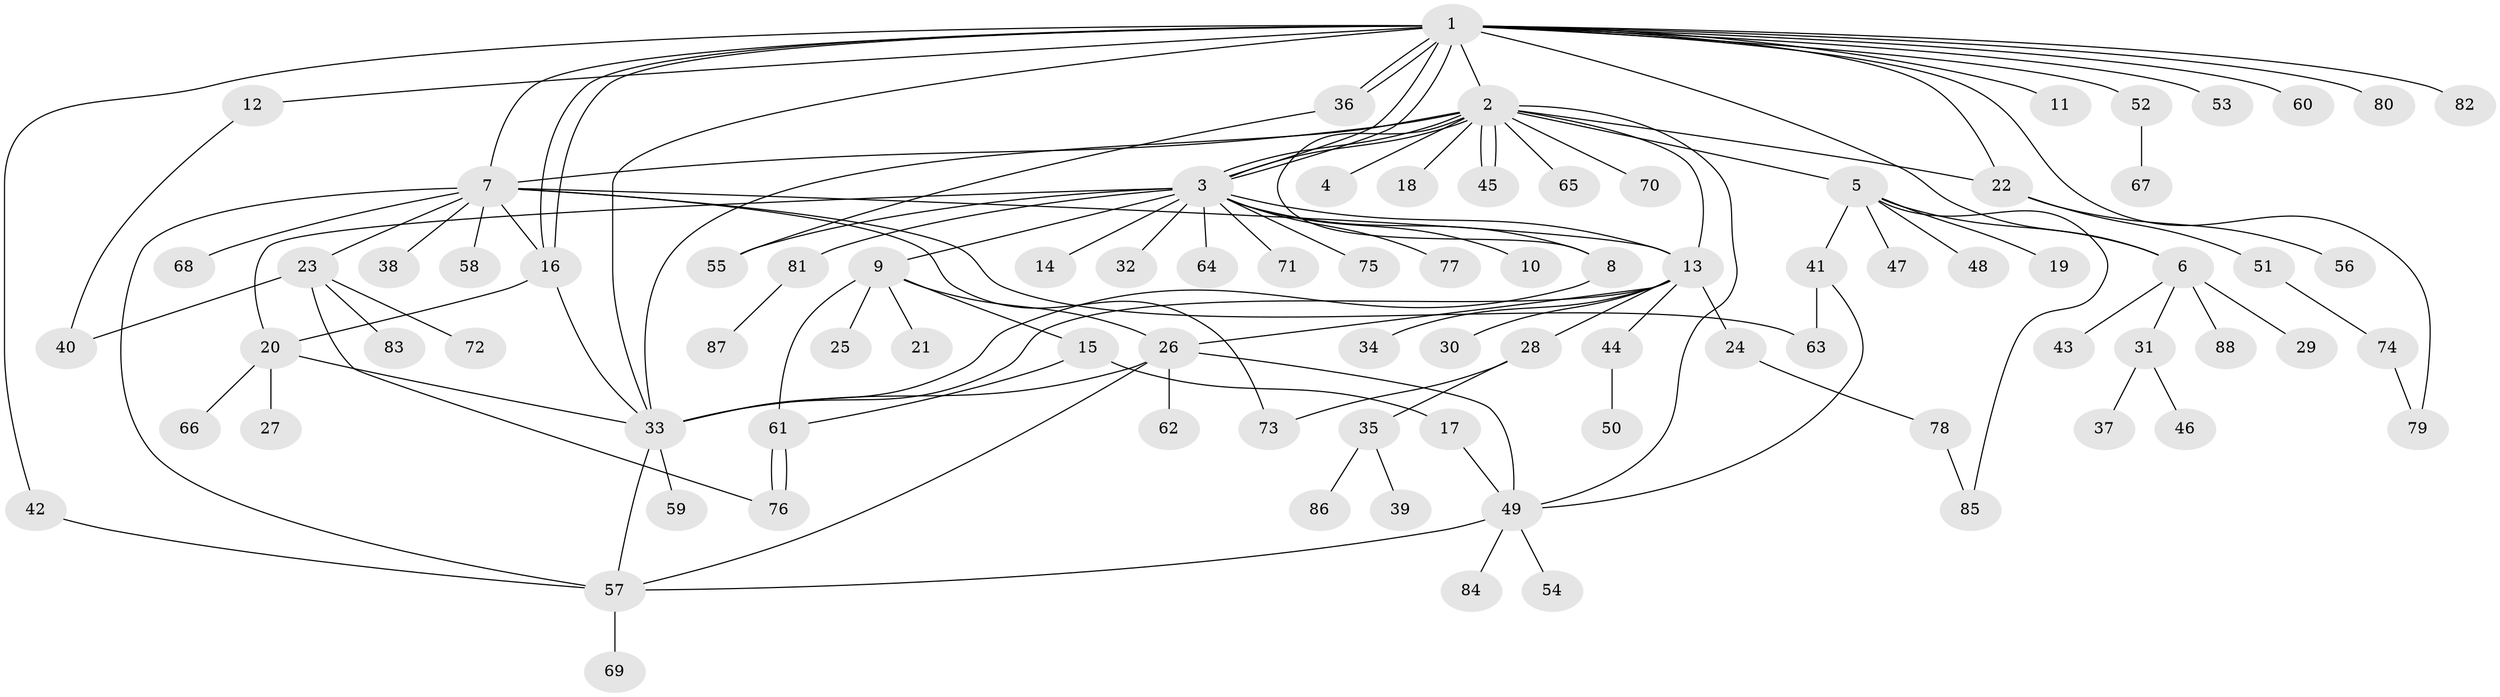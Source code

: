// coarse degree distribution, {12: 0.02702702702702703, 10: 0.02702702702702703, 8: 0.05405405405405406, 5: 0.16216216216216217, 7: 0.02702702702702703, 6: 0.05405405405405406, 1: 0.32432432432432434, 3: 0.13513513513513514, 2: 0.1891891891891892}
// Generated by graph-tools (version 1.1) at 2025/50/03/04/25 22:50:40]
// undirected, 88 vertices, 124 edges
graph export_dot {
  node [color=gray90,style=filled];
  1;
  2;
  3;
  4;
  5;
  6;
  7;
  8;
  9;
  10;
  11;
  12;
  13;
  14;
  15;
  16;
  17;
  18;
  19;
  20;
  21;
  22;
  23;
  24;
  25;
  26;
  27;
  28;
  29;
  30;
  31;
  32;
  33;
  34;
  35;
  36;
  37;
  38;
  39;
  40;
  41;
  42;
  43;
  44;
  45;
  46;
  47;
  48;
  49;
  50;
  51;
  52;
  53;
  54;
  55;
  56;
  57;
  58;
  59;
  60;
  61;
  62;
  63;
  64;
  65;
  66;
  67;
  68;
  69;
  70;
  71;
  72;
  73;
  74;
  75;
  76;
  77;
  78;
  79;
  80;
  81;
  82;
  83;
  84;
  85;
  86;
  87;
  88;
  1 -- 2;
  1 -- 3;
  1 -- 3;
  1 -- 6;
  1 -- 7;
  1 -- 11;
  1 -- 12;
  1 -- 16;
  1 -- 16;
  1 -- 22;
  1 -- 33;
  1 -- 36;
  1 -- 36;
  1 -- 42;
  1 -- 52;
  1 -- 53;
  1 -- 60;
  1 -- 79;
  1 -- 80;
  1 -- 82;
  2 -- 3;
  2 -- 3;
  2 -- 4;
  2 -- 5;
  2 -- 7;
  2 -- 8;
  2 -- 13;
  2 -- 18;
  2 -- 22;
  2 -- 33;
  2 -- 45;
  2 -- 45;
  2 -- 49;
  2 -- 65;
  2 -- 70;
  3 -- 8;
  3 -- 9;
  3 -- 10;
  3 -- 13;
  3 -- 14;
  3 -- 20;
  3 -- 32;
  3 -- 55;
  3 -- 64;
  3 -- 71;
  3 -- 75;
  3 -- 77;
  3 -- 81;
  5 -- 6;
  5 -- 19;
  5 -- 41;
  5 -- 47;
  5 -- 48;
  5 -- 85;
  6 -- 29;
  6 -- 31;
  6 -- 43;
  6 -- 88;
  7 -- 13;
  7 -- 16;
  7 -- 23;
  7 -- 38;
  7 -- 57;
  7 -- 58;
  7 -- 63;
  7 -- 68;
  7 -- 73;
  8 -- 33;
  9 -- 15;
  9 -- 21;
  9 -- 25;
  9 -- 26;
  9 -- 61;
  12 -- 40;
  13 -- 24;
  13 -- 26;
  13 -- 28;
  13 -- 30;
  13 -- 33;
  13 -- 34;
  13 -- 44;
  15 -- 17;
  15 -- 61;
  16 -- 20;
  16 -- 33;
  17 -- 49;
  20 -- 27;
  20 -- 33;
  20 -- 66;
  22 -- 51;
  22 -- 56;
  23 -- 40;
  23 -- 72;
  23 -- 76;
  23 -- 83;
  24 -- 78;
  26 -- 33;
  26 -- 49;
  26 -- 57;
  26 -- 62;
  28 -- 35;
  28 -- 73;
  31 -- 37;
  31 -- 46;
  33 -- 57;
  33 -- 59;
  35 -- 39;
  35 -- 86;
  36 -- 55;
  41 -- 49;
  41 -- 63;
  42 -- 57;
  44 -- 50;
  49 -- 54;
  49 -- 57;
  49 -- 84;
  51 -- 74;
  52 -- 67;
  57 -- 69;
  61 -- 76;
  61 -- 76;
  74 -- 79;
  78 -- 85;
  81 -- 87;
}
